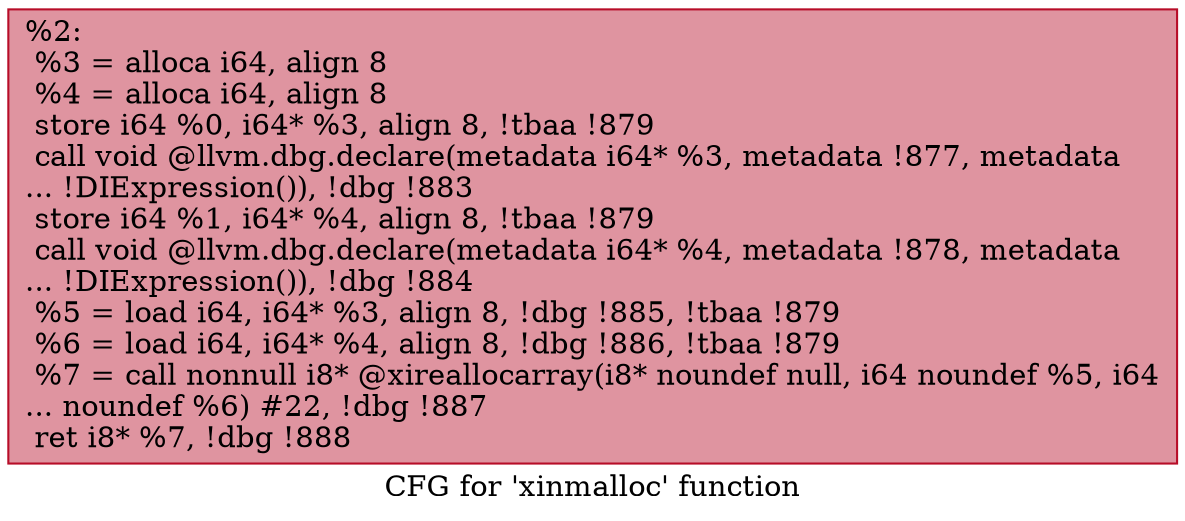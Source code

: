 digraph "CFG for 'xinmalloc' function" {
	label="CFG for 'xinmalloc' function";

	Node0x14917b0 [shape=record,color="#b70d28ff", style=filled, fillcolor="#b70d2870",label="{%2:\l  %3 = alloca i64, align 8\l  %4 = alloca i64, align 8\l  store i64 %0, i64* %3, align 8, !tbaa !879\l  call void @llvm.dbg.declare(metadata i64* %3, metadata !877, metadata\l... !DIExpression()), !dbg !883\l  store i64 %1, i64* %4, align 8, !tbaa !879\l  call void @llvm.dbg.declare(metadata i64* %4, metadata !878, metadata\l... !DIExpression()), !dbg !884\l  %5 = load i64, i64* %3, align 8, !dbg !885, !tbaa !879\l  %6 = load i64, i64* %4, align 8, !dbg !886, !tbaa !879\l  %7 = call nonnull i8* @xireallocarray(i8* noundef null, i64 noundef %5, i64\l... noundef %6) #22, !dbg !887\l  ret i8* %7, !dbg !888\l}"];
}
